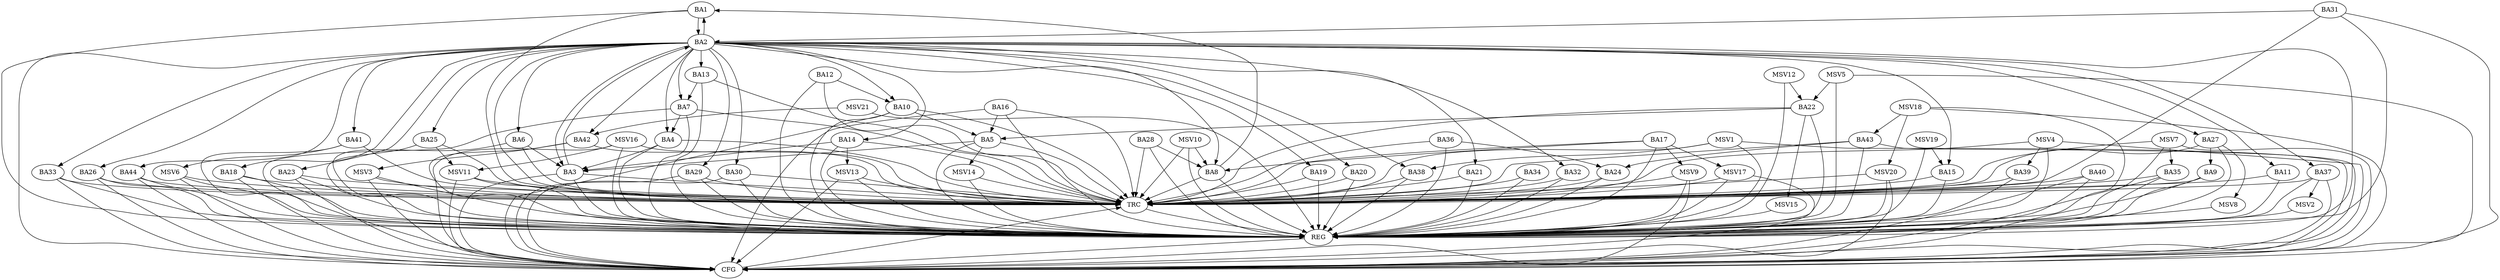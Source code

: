 strict digraph G {
  BA1 [ label="BA1" ];
  BA2 [ label="BA2" ];
  BA3 [ label="BA3" ];
  BA4 [ label="BA4" ];
  BA5 [ label="BA5" ];
  BA6 [ label="BA6" ];
  BA7 [ label="BA7" ];
  BA8 [ label="BA8" ];
  BA9 [ label="BA9" ];
  BA10 [ label="BA10" ];
  BA11 [ label="BA11" ];
  BA12 [ label="BA12" ];
  BA13 [ label="BA13" ];
  BA14 [ label="BA14" ];
  BA15 [ label="BA15" ];
  BA16 [ label="BA16" ];
  BA17 [ label="BA17" ];
  BA18 [ label="BA18" ];
  BA19 [ label="BA19" ];
  BA20 [ label="BA20" ];
  BA21 [ label="BA21" ];
  BA22 [ label="BA22" ];
  BA23 [ label="BA23" ];
  BA24 [ label="BA24" ];
  BA25 [ label="BA25" ];
  BA26 [ label="BA26" ];
  BA27 [ label="BA27" ];
  BA28 [ label="BA28" ];
  BA29 [ label="BA29" ];
  BA30 [ label="BA30" ];
  BA31 [ label="BA31" ];
  BA32 [ label="BA32" ];
  BA33 [ label="BA33" ];
  BA34 [ label="BA34" ];
  BA35 [ label="BA35" ];
  BA36 [ label="BA36" ];
  BA37 [ label="BA37" ];
  BA38 [ label="BA38" ];
  BA39 [ label="BA39" ];
  BA40 [ label="BA40" ];
  BA41 [ label="BA41" ];
  BA42 [ label="BA42" ];
  BA43 [ label="BA43" ];
  BA44 [ label="BA44" ];
  REG [ label="REG" ];
  CFG [ label="CFG" ];
  TRC [ label="TRC" ];
  MSV1 [ label="MSV1" ];
  MSV2 [ label="MSV2" ];
  MSV3 [ label="MSV3" ];
  MSV4 [ label="MSV4" ];
  MSV5 [ label="MSV5" ];
  MSV6 [ label="MSV6" ];
  MSV7 [ label="MSV7" ];
  MSV8 [ label="MSV8" ];
  MSV9 [ label="MSV9" ];
  MSV10 [ label="MSV10" ];
  MSV11 [ label="MSV11" ];
  MSV12 [ label="MSV12" ];
  MSV13 [ label="MSV13" ];
  MSV14 [ label="MSV14" ];
  MSV15 [ label="MSV15" ];
  MSV16 [ label="MSV16" ];
  MSV17 [ label="MSV17" ];
  MSV18 [ label="MSV18" ];
  MSV19 [ label="MSV19" ];
  MSV20 [ label="MSV20" ];
  MSV21 [ label="MSV21" ];
  BA1 -> BA2;
  BA2 -> BA1;
  BA3 -> BA2;
  BA4 -> BA3;
  BA5 -> BA3;
  BA6 -> BA3;
  BA7 -> BA4;
  BA8 -> BA1;
  BA10 -> BA5;
  BA12 -> BA10;
  BA13 -> BA7;
  BA14 -> BA3;
  BA16 -> BA5;
  BA17 -> BA8;
  BA22 -> BA5;
  BA27 -> BA9;
  BA28 -> BA8;
  BA31 -> BA2;
  BA36 -> BA24;
  BA43 -> BA24;
  BA1 -> REG;
  BA2 -> REG;
  BA3 -> REG;
  BA4 -> REG;
  BA5 -> REG;
  BA6 -> REG;
  BA7 -> REG;
  BA8 -> REG;
  BA9 -> REG;
  BA10 -> REG;
  BA11 -> REG;
  BA12 -> REG;
  BA13 -> REG;
  BA14 -> REG;
  BA15 -> REG;
  BA16 -> REG;
  BA17 -> REG;
  BA18 -> REG;
  BA19 -> REG;
  BA20 -> REG;
  BA21 -> REG;
  BA22 -> REG;
  BA23 -> REG;
  BA24 -> REG;
  BA25 -> REG;
  BA26 -> REG;
  BA27 -> REG;
  BA28 -> REG;
  BA29 -> REG;
  BA30 -> REG;
  BA31 -> REG;
  BA32 -> REG;
  BA33 -> REG;
  BA34 -> REG;
  BA35 -> REG;
  BA36 -> REG;
  BA37 -> REG;
  BA38 -> REG;
  BA39 -> REG;
  BA40 -> REG;
  BA41 -> REG;
  BA42 -> REG;
  BA43 -> REG;
  BA44 -> REG;
  BA29 -> CFG;
  BA40 -> CFG;
  BA43 -> CFG;
  BA30 -> CFG;
  BA2 -> CFG;
  BA33 -> CFG;
  BA26 -> CFG;
  BA10 -> CFG;
  BA3 -> CFG;
  BA23 -> CFG;
  BA31 -> CFG;
  BA35 -> CFG;
  BA16 -> CFG;
  BA9 -> CFG;
  BA37 -> CFG;
  BA44 -> CFG;
  BA7 -> CFG;
  BA18 -> CFG;
  REG -> CFG;
  BA1 -> TRC;
  BA2 -> TRC;
  BA3 -> TRC;
  BA4 -> TRC;
  BA5 -> TRC;
  BA6 -> TRC;
  BA7 -> TRC;
  BA8 -> TRC;
  BA9 -> TRC;
  BA10 -> TRC;
  BA11 -> TRC;
  BA12 -> TRC;
  BA13 -> TRC;
  BA14 -> TRC;
  BA15 -> TRC;
  BA16 -> TRC;
  BA17 -> TRC;
  BA18 -> TRC;
  BA19 -> TRC;
  BA20 -> TRC;
  BA21 -> TRC;
  BA22 -> TRC;
  BA23 -> TRC;
  BA24 -> TRC;
  BA25 -> TRC;
  BA26 -> TRC;
  BA27 -> TRC;
  BA28 -> TRC;
  BA29 -> TRC;
  BA30 -> TRC;
  BA31 -> TRC;
  BA32 -> TRC;
  BA33 -> TRC;
  BA34 -> TRC;
  BA35 -> TRC;
  BA36 -> TRC;
  BA37 -> TRC;
  BA38 -> TRC;
  BA39 -> TRC;
  BA40 -> TRC;
  BA41 -> TRC;
  BA42 -> TRC;
  BA43 -> TRC;
  BA44 -> TRC;
  CFG -> TRC;
  TRC -> REG;
  BA2 -> BA13;
  BA2 -> BA21;
  BA2 -> BA7;
  BA2 -> BA6;
  BA2 -> BA26;
  BA2 -> BA37;
  BA2 -> BA42;
  BA2 -> BA20;
  BA2 -> BA18;
  BA2 -> BA44;
  BA2 -> BA15;
  BA2 -> BA38;
  BA2 -> BA25;
  BA2 -> BA23;
  BA2 -> BA4;
  BA2 -> BA11;
  BA2 -> BA10;
  BA2 -> BA32;
  BA2 -> BA30;
  BA2 -> BA29;
  BA2 -> BA8;
  BA2 -> BA27;
  BA2 -> BA19;
  BA2 -> BA33;
  BA2 -> BA3;
  BA2 -> BA41;
  BA2 -> BA14;
  MSV1 -> BA38;
  MSV1 -> REG;
  MSV1 -> TRC;
  MSV1 -> CFG;
  BA37 -> MSV2;
  MSV2 -> REG;
  BA42 -> MSV3;
  MSV3 -> REG;
  MSV3 -> TRC;
  MSV3 -> CFG;
  MSV4 -> BA39;
  MSV4 -> REG;
  MSV4 -> TRC;
  MSV4 -> CFG;
  MSV5 -> BA22;
  MSV5 -> REG;
  MSV5 -> CFG;
  BA41 -> MSV6;
  MSV6 -> REG;
  MSV6 -> TRC;
  MSV6 -> CFG;
  MSV7 -> BA35;
  MSV7 -> REG;
  MSV7 -> TRC;
  MSV7 -> CFG;
  BA27 -> MSV8;
  MSV8 -> REG;
  BA17 -> MSV9;
  MSV9 -> REG;
  MSV9 -> TRC;
  MSV9 -> CFG;
  MSV10 -> BA8;
  MSV10 -> REG;
  MSV10 -> TRC;
  BA25 -> MSV11;
  MSV11 -> REG;
  MSV11 -> TRC;
  MSV11 -> CFG;
  MSV12 -> BA22;
  MSV12 -> REG;
  BA14 -> MSV13;
  MSV13 -> REG;
  MSV13 -> TRC;
  MSV13 -> CFG;
  BA5 -> MSV14;
  MSV14 -> REG;
  MSV14 -> TRC;
  BA22 -> MSV15;
  MSV15 -> REG;
  MSV16 -> MSV11;
  MSV16 -> REG;
  MSV16 -> TRC;
  MSV16 -> CFG;
  BA17 -> MSV17;
  MSV17 -> REG;
  MSV17 -> TRC;
  MSV17 -> CFG;
  MSV18 -> BA43;
  MSV18 -> REG;
  MSV18 -> CFG;
  MSV19 -> BA15;
  MSV19 -> REG;
  MSV18 -> MSV20;
  MSV20 -> REG;
  MSV20 -> TRC;
  MSV20 -> CFG;
  MSV21 -> BA42;
  MSV21 -> REG;
}
